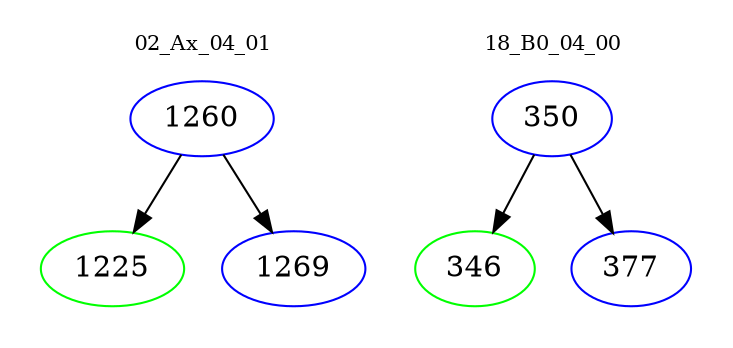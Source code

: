digraph{
subgraph cluster_0 {
color = white
label = "02_Ax_04_01";
fontsize=10;
T0_1260 [label="1260", color="blue"]
T0_1260 -> T0_1225 [color="black"]
T0_1225 [label="1225", color="green"]
T0_1260 -> T0_1269 [color="black"]
T0_1269 [label="1269", color="blue"]
}
subgraph cluster_1 {
color = white
label = "18_B0_04_00";
fontsize=10;
T1_350 [label="350", color="blue"]
T1_350 -> T1_346 [color="black"]
T1_346 [label="346", color="green"]
T1_350 -> T1_377 [color="black"]
T1_377 [label="377", color="blue"]
}
}
